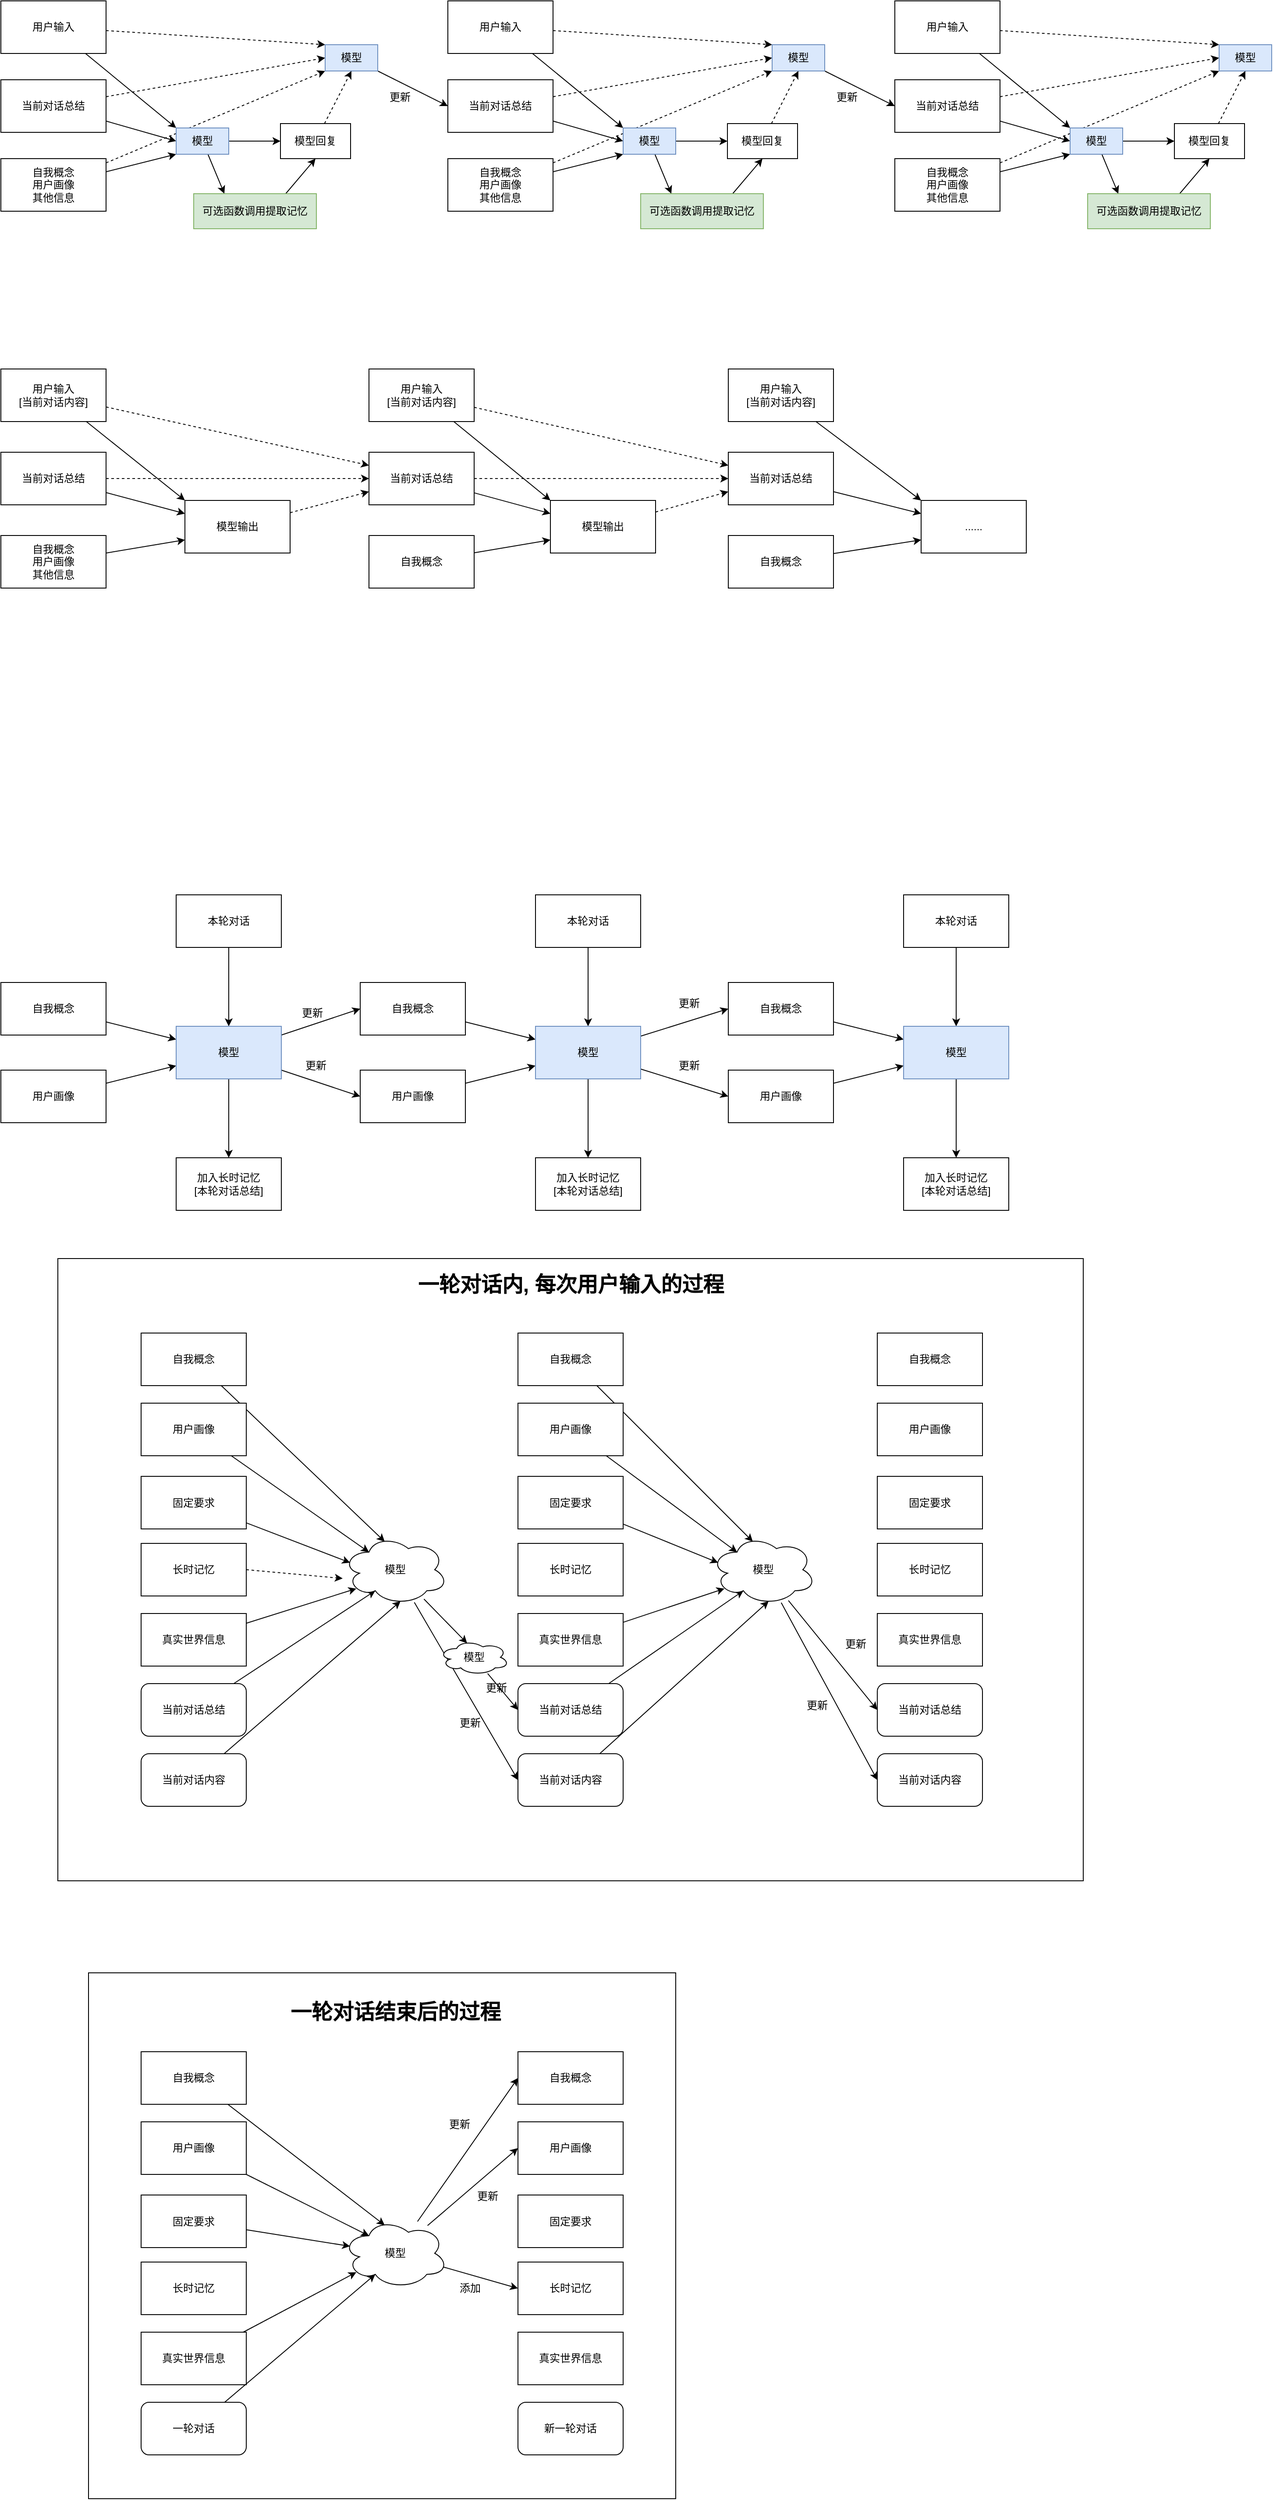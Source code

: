 <mxfile>
    <diagram id="7fxDRhzaZWtfy4DjNToR" name="第 1 页">
        <mxGraphModel dx="1535" dy="547" grid="1" gridSize="10" guides="1" tooltips="1" connect="1" arrows="1" fold="1" page="1" pageScale="1" pageWidth="827" pageHeight="1169" math="0" shadow="0">
            <root>
                <mxCell id="0"/>
                <mxCell id="1" parent="0"/>
                <mxCell id="139" value="" style="whiteSpace=wrap;html=1;" parent="1" vertex="1">
                    <mxGeometry x="145" y="1475" width="1170" height="710" as="geometry"/>
                </mxCell>
                <mxCell id="132" style="edgeStyle=none;html=1;entryX=0.4;entryY=0.1;entryDx=0;entryDy=0;entryPerimeter=0;" parent="1" source="109" target="130" edge="1">
                    <mxGeometry relative="1" as="geometry"/>
                </mxCell>
                <mxCell id="171" value="" style="whiteSpace=wrap;html=1;" parent="1" vertex="1">
                    <mxGeometry x="180" y="2290" width="670" height="600" as="geometry"/>
                </mxCell>
                <mxCell id="113" style="edgeStyle=none;html=1;entryX=0.4;entryY=0.1;entryDx=0;entryDy=0;entryPerimeter=0;" parent="1" source="101" target="105" edge="1">
                    <mxGeometry relative="1" as="geometry"/>
                </mxCell>
                <mxCell id="30" style="edgeStyle=none;html=1;entryX=0;entryY=0.25;entryDx=0;entryDy=0;" parent="1" source="24" target="26" edge="1">
                    <mxGeometry relative="1" as="geometry"/>
                </mxCell>
                <mxCell id="35" style="edgeStyle=none;html=1;entryX=0;entryY=0.5;entryDx=0;entryDy=0;dashed=1;" parent="1" source="24" target="33" edge="1">
                    <mxGeometry relative="1" as="geometry"/>
                </mxCell>
                <mxCell id="24" value="当前对话总结" style="whiteSpace=wrap;html=1;" parent="1" vertex="1">
                    <mxGeometry x="80" y="555" width="120" height="60" as="geometry"/>
                </mxCell>
                <mxCell id="31" style="edgeStyle=none;html=1;entryX=0;entryY=0.75;entryDx=0;entryDy=0;" parent="1" source="25" target="26" edge="1">
                    <mxGeometry relative="1" as="geometry"/>
                </mxCell>
                <mxCell id="25" value="自我概念&lt;br&gt;用户画像&lt;br&gt;其他信息" style="whiteSpace=wrap;html=1;" parent="1" vertex="1">
                    <mxGeometry x="80" y="650" width="120" height="60" as="geometry"/>
                </mxCell>
                <mxCell id="34" style="edgeStyle=none;html=1;entryX=0;entryY=0.75;entryDx=0;entryDy=0;dashed=1;" parent="1" source="26" target="33" edge="1">
                    <mxGeometry relative="1" as="geometry"/>
                </mxCell>
                <mxCell id="26" value="模型输出" style="whiteSpace=wrap;html=1;" parent="1" vertex="1">
                    <mxGeometry x="290" y="610" width="120" height="60" as="geometry"/>
                </mxCell>
                <mxCell id="29" style="edgeStyle=none;html=1;entryX=0;entryY=0;entryDx=0;entryDy=0;" parent="1" source="27" target="26" edge="1">
                    <mxGeometry relative="1" as="geometry"/>
                </mxCell>
                <mxCell id="63" style="edgeStyle=none;html=1;entryX=0;entryY=0.25;entryDx=0;entryDy=0;dashed=1;" parent="1" source="27" target="33" edge="1">
                    <mxGeometry relative="1" as="geometry"/>
                </mxCell>
                <mxCell id="27" value="用户输入&lt;br&gt;[当前对话内容]" style="whiteSpace=wrap;html=1;" parent="1" vertex="1">
                    <mxGeometry x="80" y="460" width="120" height="60" as="geometry"/>
                </mxCell>
                <mxCell id="52" style="edgeStyle=none;html=1;entryX=0;entryY=0.5;entryDx=0;entryDy=0;dashed=1;" parent="1" source="33" target="47" edge="1">
                    <mxGeometry relative="1" as="geometry"/>
                </mxCell>
                <mxCell id="54" style="edgeStyle=none;html=1;entryX=0;entryY=0.25;entryDx=0;entryDy=0;" parent="1" source="33" target="46" edge="1">
                    <mxGeometry relative="1" as="geometry"/>
                </mxCell>
                <mxCell id="33" value="当前对话总结" style="whiteSpace=wrap;html=1;" parent="1" vertex="1">
                    <mxGeometry x="500" y="555" width="120" height="60" as="geometry"/>
                </mxCell>
                <mxCell id="53" style="edgeStyle=none;html=1;entryX=0;entryY=0;entryDx=0;entryDy=0;" parent="1" source="43" target="46" edge="1">
                    <mxGeometry relative="1" as="geometry"/>
                </mxCell>
                <mxCell id="64" style="edgeStyle=none;html=1;entryX=0;entryY=0.25;entryDx=0;entryDy=0;dashed=1;" parent="1" source="43" target="47" edge="1">
                    <mxGeometry relative="1" as="geometry"/>
                </mxCell>
                <mxCell id="43" value="用户输入&lt;br&gt;[当前对话内容]" style="whiteSpace=wrap;html=1;" parent="1" vertex="1">
                    <mxGeometry x="500" y="460" width="120" height="60" as="geometry"/>
                </mxCell>
                <mxCell id="55" style="edgeStyle=none;html=1;entryX=0;entryY=0.75;entryDx=0;entryDy=0;" parent="1" source="44" target="46" edge="1">
                    <mxGeometry relative="1" as="geometry"/>
                </mxCell>
                <mxCell id="44" value="自我概念" style="whiteSpace=wrap;html=1;" parent="1" vertex="1">
                    <mxGeometry x="500" y="650" width="120" height="60" as="geometry"/>
                </mxCell>
                <mxCell id="57" style="edgeStyle=none;html=1;entryX=0;entryY=0.75;entryDx=0;entryDy=0;dashed=1;" parent="1" source="46" target="47" edge="1">
                    <mxGeometry relative="1" as="geometry"/>
                </mxCell>
                <mxCell id="46" value="模型输出" style="whiteSpace=wrap;html=1;" parent="1" vertex="1">
                    <mxGeometry x="707" y="610" width="120" height="60" as="geometry"/>
                </mxCell>
                <mxCell id="60" style="edgeStyle=none;html=1;entryX=0;entryY=0.25;entryDx=0;entryDy=0;" parent="1" source="47" target="58" edge="1">
                    <mxGeometry relative="1" as="geometry"/>
                </mxCell>
                <mxCell id="47" value="当前对话总结" style="whiteSpace=wrap;html=1;" parent="1" vertex="1">
                    <mxGeometry x="910" y="555" width="120" height="60" as="geometry"/>
                </mxCell>
                <mxCell id="59" style="edgeStyle=none;html=1;entryX=0;entryY=0;entryDx=0;entryDy=0;" parent="1" source="48" target="58" edge="1">
                    <mxGeometry relative="1" as="geometry"/>
                </mxCell>
                <mxCell id="48" value="用户输入&lt;br&gt;[当前对话内容]" style="whiteSpace=wrap;html=1;" parent="1" vertex="1">
                    <mxGeometry x="910" y="460" width="120" height="60" as="geometry"/>
                </mxCell>
                <mxCell id="61" style="edgeStyle=none;html=1;entryX=0;entryY=0.75;entryDx=0;entryDy=0;" parent="1" source="49" target="58" edge="1">
                    <mxGeometry relative="1" as="geometry"/>
                </mxCell>
                <mxCell id="49" value="自我概念" style="whiteSpace=wrap;html=1;" parent="1" vertex="1">
                    <mxGeometry x="910" y="650" width="120" height="60" as="geometry"/>
                </mxCell>
                <mxCell id="58" value="......" style="whiteSpace=wrap;html=1;" parent="1" vertex="1">
                    <mxGeometry x="1130" y="610" width="120" height="60" as="geometry"/>
                </mxCell>
                <mxCell id="73" style="edgeStyle=none;html=1;entryX=0;entryY=0.25;entryDx=0;entryDy=0;" parent="1" source="65" target="69" edge="1">
                    <mxGeometry relative="1" as="geometry"/>
                </mxCell>
                <mxCell id="65" value="自我概念" style="whiteSpace=wrap;html=1;" parent="1" vertex="1">
                    <mxGeometry x="80" y="1160" width="120" height="60" as="geometry"/>
                </mxCell>
                <mxCell id="74" style="edgeStyle=none;html=1;entryX=0;entryY=0.75;entryDx=0;entryDy=0;" parent="1" source="66" target="69" edge="1">
                    <mxGeometry relative="1" as="geometry"/>
                </mxCell>
                <mxCell id="66" value="用户画像" style="whiteSpace=wrap;html=1;" parent="1" vertex="1">
                    <mxGeometry x="80" y="1260" width="120" height="60" as="geometry"/>
                </mxCell>
                <mxCell id="70" style="edgeStyle=none;html=1;entryX=0.5;entryY=0;entryDx=0;entryDy=0;" parent="1" source="68" target="69" edge="1">
                    <mxGeometry relative="1" as="geometry"/>
                </mxCell>
                <mxCell id="68" value="本轮对话" style="whiteSpace=wrap;html=1;" parent="1" vertex="1">
                    <mxGeometry x="280" y="1060" width="120" height="60" as="geometry"/>
                </mxCell>
                <mxCell id="72" style="edgeStyle=none;html=1;entryX=0.5;entryY=0;entryDx=0;entryDy=0;" parent="1" source="69" target="71" edge="1">
                    <mxGeometry relative="1" as="geometry"/>
                </mxCell>
                <mxCell id="94" style="edgeStyle=none;html=1;entryX=0;entryY=0.5;entryDx=0;entryDy=0;" parent="1" source="69" target="76" edge="1">
                    <mxGeometry relative="1" as="geometry"/>
                </mxCell>
                <mxCell id="186" style="edgeStyle=none;html=1;entryX=0;entryY=0.5;entryDx=0;entryDy=0;" edge="1" parent="1" source="69" target="78">
                    <mxGeometry relative="1" as="geometry"/>
                </mxCell>
                <mxCell id="69" value="模型" style="whiteSpace=wrap;html=1;fillColor=#dae8fc;strokeColor=#6c8ebf;" parent="1" vertex="1">
                    <mxGeometry x="280" y="1210" width="120" height="60" as="geometry"/>
                </mxCell>
                <mxCell id="71" value="加入长时记忆&lt;br&gt;[本轮对话总结]" style="whiteSpace=wrap;html=1;" parent="1" vertex="1">
                    <mxGeometry x="280" y="1360" width="120" height="60" as="geometry"/>
                </mxCell>
                <mxCell id="75" style="edgeStyle=none;html=1;entryX=0;entryY=0.25;entryDx=0;entryDy=0;" parent="1" source="76" target="82" edge="1">
                    <mxGeometry relative="1" as="geometry"/>
                </mxCell>
                <mxCell id="76" value="自我概念" style="whiteSpace=wrap;html=1;" parent="1" vertex="1">
                    <mxGeometry x="490" y="1160" width="120" height="60" as="geometry"/>
                </mxCell>
                <mxCell id="77" style="edgeStyle=none;html=1;entryX=0;entryY=0.75;entryDx=0;entryDy=0;" parent="1" source="78" target="82" edge="1">
                    <mxGeometry relative="1" as="geometry"/>
                </mxCell>
                <mxCell id="78" value="用户画像" style="whiteSpace=wrap;html=1;" parent="1" vertex="1">
                    <mxGeometry x="490" y="1260" width="120" height="60" as="geometry"/>
                </mxCell>
                <mxCell id="79" style="edgeStyle=none;html=1;entryX=0.5;entryY=0;entryDx=0;entryDy=0;" parent="1" source="80" target="82" edge="1">
                    <mxGeometry relative="1" as="geometry"/>
                </mxCell>
                <mxCell id="80" value="本轮对话" style="whiteSpace=wrap;html=1;" parent="1" vertex="1">
                    <mxGeometry x="690" y="1060" width="120" height="60" as="geometry"/>
                </mxCell>
                <mxCell id="81" style="edgeStyle=none;html=1;entryX=0.5;entryY=0;entryDx=0;entryDy=0;" parent="1" source="82" target="83" edge="1">
                    <mxGeometry relative="1" as="geometry"/>
                </mxCell>
                <mxCell id="96" style="edgeStyle=none;html=1;entryX=0;entryY=0.5;entryDx=0;entryDy=0;" parent="1" source="82" target="85" edge="1">
                    <mxGeometry relative="1" as="geometry"/>
                </mxCell>
                <mxCell id="97" style="edgeStyle=none;html=1;entryX=0;entryY=0.5;entryDx=0;entryDy=0;" parent="1" source="82" target="87" edge="1">
                    <mxGeometry relative="1" as="geometry"/>
                </mxCell>
                <mxCell id="82" value="模型" style="whiteSpace=wrap;html=1;fillColor=#dae8fc;strokeColor=#6c8ebf;" parent="1" vertex="1">
                    <mxGeometry x="690" y="1210" width="120" height="60" as="geometry"/>
                </mxCell>
                <mxCell id="83" value="加入长时记忆&lt;br&gt;[本轮对话总结]" style="whiteSpace=wrap;html=1;" parent="1" vertex="1">
                    <mxGeometry x="690" y="1360" width="120" height="60" as="geometry"/>
                </mxCell>
                <mxCell id="84" style="edgeStyle=none;html=1;entryX=0;entryY=0.25;entryDx=0;entryDy=0;" parent="1" source="85" target="91" edge="1">
                    <mxGeometry relative="1" as="geometry"/>
                </mxCell>
                <mxCell id="85" value="自我概念" style="whiteSpace=wrap;html=1;" parent="1" vertex="1">
                    <mxGeometry x="910" y="1160" width="120" height="60" as="geometry"/>
                </mxCell>
                <mxCell id="86" style="edgeStyle=none;html=1;entryX=0;entryY=0.75;entryDx=0;entryDy=0;" parent="1" source="87" target="91" edge="1">
                    <mxGeometry relative="1" as="geometry"/>
                </mxCell>
                <mxCell id="87" value="用户画像" style="whiteSpace=wrap;html=1;" parent="1" vertex="1">
                    <mxGeometry x="910" y="1260" width="120" height="60" as="geometry"/>
                </mxCell>
                <mxCell id="88" style="edgeStyle=none;html=1;entryX=0.5;entryY=0;entryDx=0;entryDy=0;" parent="1" source="89" target="91" edge="1">
                    <mxGeometry relative="1" as="geometry"/>
                </mxCell>
                <mxCell id="89" value="本轮对话" style="whiteSpace=wrap;html=1;" parent="1" vertex="1">
                    <mxGeometry x="1110" y="1060" width="120" height="60" as="geometry"/>
                </mxCell>
                <mxCell id="90" style="edgeStyle=none;html=1;entryX=0.5;entryY=0;entryDx=0;entryDy=0;" parent="1" source="91" target="92" edge="1">
                    <mxGeometry relative="1" as="geometry"/>
                </mxCell>
                <mxCell id="91" value="模型" style="whiteSpace=wrap;html=1;fillColor=#dae8fc;strokeColor=#6c8ebf;" parent="1" vertex="1">
                    <mxGeometry x="1110" y="1210" width="120" height="60" as="geometry"/>
                </mxCell>
                <mxCell id="92" value="加入长时记忆&lt;br&gt;[本轮对话总结]" style="whiteSpace=wrap;html=1;" parent="1" vertex="1">
                    <mxGeometry x="1110" y="1360" width="120" height="60" as="geometry"/>
                </mxCell>
                <mxCell id="116" style="edgeStyle=none;html=1;dashed=1;exitX=1;exitY=0.5;exitDx=0;exitDy=0;" parent="1" source="98" edge="1">
                    <mxGeometry relative="1" as="geometry">
                        <mxPoint x="470" y="1840" as="targetPoint"/>
                    </mxGeometry>
                </mxCell>
                <mxCell id="98" value="长时记忆" style="whiteSpace=wrap;html=1;" parent="1" vertex="1">
                    <mxGeometry x="240" y="1800" width="120" height="60" as="geometry"/>
                </mxCell>
                <mxCell id="115" style="edgeStyle=none;html=1;entryX=0.07;entryY=0.4;entryDx=0;entryDy=0;entryPerimeter=0;" parent="1" source="99" target="105" edge="1">
                    <mxGeometry relative="1" as="geometry"/>
                </mxCell>
                <mxCell id="99" value="固定要求" style="whiteSpace=wrap;html=1;" parent="1" vertex="1">
                    <mxGeometry x="240" y="1723.5" width="120" height="60" as="geometry"/>
                </mxCell>
                <mxCell id="114" style="edgeStyle=none;html=1;entryX=0.25;entryY=0.25;entryDx=0;entryDy=0;entryPerimeter=0;" parent="1" source="100" target="105" edge="1">
                    <mxGeometry relative="1" as="geometry"/>
                </mxCell>
                <mxCell id="100" value="用户画像" style="whiteSpace=wrap;html=1;" parent="1" vertex="1">
                    <mxGeometry x="240" y="1640" width="120" height="60" as="geometry"/>
                </mxCell>
                <mxCell id="101" value="自我概念" style="whiteSpace=wrap;html=1;" parent="1" vertex="1">
                    <mxGeometry x="240" y="1560" width="120" height="60" as="geometry"/>
                </mxCell>
                <mxCell id="117" style="edgeStyle=none;html=1;entryX=0.13;entryY=0.77;entryDx=0;entryDy=0;entryPerimeter=0;" parent="1" source="102" target="105" edge="1">
                    <mxGeometry relative="1" as="geometry"/>
                </mxCell>
                <mxCell id="102" value="真实世界信息" style="whiteSpace=wrap;html=1;" parent="1" vertex="1">
                    <mxGeometry x="240" y="1880" width="120" height="60" as="geometry"/>
                </mxCell>
                <mxCell id="118" style="edgeStyle=none;html=1;entryX=0.31;entryY=0.8;entryDx=0;entryDy=0;entryPerimeter=0;" parent="1" source="103" target="105" edge="1">
                    <mxGeometry relative="1" as="geometry"/>
                </mxCell>
                <mxCell id="103" value="当前对话总结" style="rounded=1;whiteSpace=wrap;html=1;" parent="1" vertex="1">
                    <mxGeometry x="240" y="1960" width="120" height="60" as="geometry"/>
                </mxCell>
                <mxCell id="119" style="edgeStyle=none;html=1;entryX=0.55;entryY=0.95;entryDx=0;entryDy=0;entryPerimeter=0;" parent="1" source="104" target="105" edge="1">
                    <mxGeometry relative="1" as="geometry"/>
                </mxCell>
                <mxCell id="104" value="当前对话内容" style="rounded=1;whiteSpace=wrap;html=1;" parent="1" vertex="1">
                    <mxGeometry x="240" y="2040" width="120" height="60" as="geometry"/>
                </mxCell>
                <mxCell id="120" style="edgeStyle=none;html=1;entryX=0;entryY=0.5;entryDx=0;entryDy=0;" parent="1" source="105" target="112" edge="1">
                    <mxGeometry relative="1" as="geometry"/>
                </mxCell>
                <mxCell id="179" style="edgeStyle=none;html=1;entryX=0.4;entryY=0.1;entryDx=0;entryDy=0;entryPerimeter=0;" edge="1" parent="1" source="105" target="177">
                    <mxGeometry relative="1" as="geometry"/>
                </mxCell>
                <mxCell id="105" value="模型" style="ellipse;shape=cloud;whiteSpace=wrap;html=1;" parent="1" vertex="1">
                    <mxGeometry x="470" y="1790" width="120" height="80" as="geometry"/>
                </mxCell>
                <mxCell id="106" value="长时记忆" style="whiteSpace=wrap;html=1;" parent="1" vertex="1">
                    <mxGeometry x="670" y="1800" width="120" height="60" as="geometry"/>
                </mxCell>
                <mxCell id="134" style="edgeStyle=none;html=1;entryX=0.07;entryY=0.4;entryDx=0;entryDy=0;entryPerimeter=0;" parent="1" source="107" target="130" edge="1">
                    <mxGeometry relative="1" as="geometry"/>
                </mxCell>
                <mxCell id="107" value="固定要求" style="whiteSpace=wrap;html=1;" parent="1" vertex="1">
                    <mxGeometry x="670" y="1723.5" width="120" height="60" as="geometry"/>
                </mxCell>
                <mxCell id="133" style="edgeStyle=none;html=1;entryX=0.25;entryY=0.25;entryDx=0;entryDy=0;entryPerimeter=0;" parent="1" source="108" target="130" edge="1">
                    <mxGeometry relative="1" as="geometry"/>
                </mxCell>
                <mxCell id="108" value="用户画像" style="whiteSpace=wrap;html=1;" parent="1" vertex="1">
                    <mxGeometry x="670" y="1640" width="120" height="60" as="geometry"/>
                </mxCell>
                <mxCell id="109" value="自我概念" style="whiteSpace=wrap;html=1;" parent="1" vertex="1">
                    <mxGeometry x="670" y="1560" width="120" height="60" as="geometry"/>
                </mxCell>
                <mxCell id="136" style="edgeStyle=none;html=1;entryX=0.13;entryY=0.77;entryDx=0;entryDy=0;entryPerimeter=0;" parent="1" source="110" target="130" edge="1">
                    <mxGeometry relative="1" as="geometry"/>
                </mxCell>
                <mxCell id="110" value="真实世界信息" style="whiteSpace=wrap;html=1;" parent="1" vertex="1">
                    <mxGeometry x="670" y="1880" width="120" height="60" as="geometry"/>
                </mxCell>
                <mxCell id="135" style="edgeStyle=none;html=1;entryX=0.31;entryY=0.8;entryDx=0;entryDy=0;entryPerimeter=0;" parent="1" source="111" target="130" edge="1">
                    <mxGeometry relative="1" as="geometry"/>
                </mxCell>
                <mxCell id="111" value="当前对话总结" style="rounded=1;whiteSpace=wrap;html=1;" parent="1" vertex="1">
                    <mxGeometry x="670" y="1960" width="120" height="60" as="geometry"/>
                </mxCell>
                <mxCell id="131" style="edgeStyle=none;html=1;entryX=0.55;entryY=0.95;entryDx=0;entryDy=0;entryPerimeter=0;" parent="1" source="112" target="130" edge="1">
                    <mxGeometry relative="1" as="geometry"/>
                </mxCell>
                <mxCell id="112" value="当前对话内容" style="rounded=1;whiteSpace=wrap;html=1;" parent="1" vertex="1">
                    <mxGeometry x="670" y="2040" width="120" height="60" as="geometry"/>
                </mxCell>
                <mxCell id="122" value="更新" style="text;html=1;align=center;verticalAlign=middle;resizable=0;points=[];autosize=1;strokeColor=none;fillColor=none;" parent="1" vertex="1">
                    <mxGeometry x="590" y="1990" width="50" height="30" as="geometry"/>
                </mxCell>
                <mxCell id="123" value="长时记忆" style="whiteSpace=wrap;html=1;" parent="1" vertex="1">
                    <mxGeometry x="1080" y="1800" width="120" height="60" as="geometry"/>
                </mxCell>
                <mxCell id="124" value="固定要求" style="whiteSpace=wrap;html=1;" parent="1" vertex="1">
                    <mxGeometry x="1080" y="1723.5" width="120" height="60" as="geometry"/>
                </mxCell>
                <mxCell id="125" value="用户画像" style="whiteSpace=wrap;html=1;" parent="1" vertex="1">
                    <mxGeometry x="1080" y="1640" width="120" height="60" as="geometry"/>
                </mxCell>
                <mxCell id="126" value="自我概念" style="whiteSpace=wrap;html=1;" parent="1" vertex="1">
                    <mxGeometry x="1080" y="1560" width="120" height="60" as="geometry"/>
                </mxCell>
                <mxCell id="127" value="真实世界信息" style="whiteSpace=wrap;html=1;" parent="1" vertex="1">
                    <mxGeometry x="1080" y="1880" width="120" height="60" as="geometry"/>
                </mxCell>
                <mxCell id="128" value="当前对话总结" style="rounded=1;whiteSpace=wrap;html=1;" parent="1" vertex="1">
                    <mxGeometry x="1080" y="1960" width="120" height="60" as="geometry"/>
                </mxCell>
                <mxCell id="129" value="当前对话内容" style="rounded=1;whiteSpace=wrap;html=1;" parent="1" vertex="1">
                    <mxGeometry x="1080" y="2040" width="120" height="60" as="geometry"/>
                </mxCell>
                <mxCell id="137" style="edgeStyle=none;html=1;entryX=0;entryY=0.5;entryDx=0;entryDy=0;" parent="1" source="130" target="128" edge="1">
                    <mxGeometry relative="1" as="geometry"/>
                </mxCell>
                <mxCell id="175" style="edgeStyle=none;html=1;entryX=0;entryY=0.5;entryDx=0;entryDy=0;" parent="1" source="130" target="129" edge="1">
                    <mxGeometry relative="1" as="geometry"/>
                </mxCell>
                <mxCell id="130" value="模型" style="ellipse;shape=cloud;whiteSpace=wrap;html=1;" parent="1" vertex="1">
                    <mxGeometry x="890" y="1790" width="120" height="80" as="geometry"/>
                </mxCell>
                <mxCell id="138" value="更新" style="text;html=1;align=center;verticalAlign=middle;resizable=0;points=[];autosize=1;strokeColor=none;fillColor=none;" parent="1" vertex="1">
                    <mxGeometry x="986.25" y="1970" width="50" height="30" as="geometry"/>
                </mxCell>
                <mxCell id="140" value="&lt;b&gt;&lt;font style=&quot;font-size: 24px;&quot;&gt;一轮对话内, 每次用户输入的过程&lt;/font&gt;&lt;/b&gt;" style="text;strokeColor=none;align=center;fillColor=none;html=1;verticalAlign=middle;whiteSpace=wrap;rounded=0;" parent="1" vertex="1">
                    <mxGeometry x="473.75" y="1490" width="512.5" height="30" as="geometry"/>
                </mxCell>
                <mxCell id="142" value="长时记忆" style="whiteSpace=wrap;html=1;" parent="1" vertex="1">
                    <mxGeometry x="240" y="2620" width="120" height="60" as="geometry"/>
                </mxCell>
                <mxCell id="158" style="edgeStyle=none;html=1;entryX=0.07;entryY=0.4;entryDx=0;entryDy=0;entryPerimeter=0;fontSize=24;" parent="1" source="143" target="149" edge="1">
                    <mxGeometry relative="1" as="geometry"/>
                </mxCell>
                <mxCell id="143" value="固定要求" style="whiteSpace=wrap;html=1;" parent="1" vertex="1">
                    <mxGeometry x="240" y="2543.5" width="120" height="60" as="geometry"/>
                </mxCell>
                <mxCell id="157" style="edgeStyle=none;html=1;entryX=0.25;entryY=0.25;entryDx=0;entryDy=0;entryPerimeter=0;fontSize=24;" parent="1" source="144" target="149" edge="1">
                    <mxGeometry relative="1" as="geometry"/>
                </mxCell>
                <mxCell id="144" value="用户画像" style="whiteSpace=wrap;html=1;" parent="1" vertex="1">
                    <mxGeometry x="240" y="2460" width="120" height="60" as="geometry"/>
                </mxCell>
                <mxCell id="156" style="edgeStyle=none;html=1;entryX=0.4;entryY=0.1;entryDx=0;entryDy=0;entryPerimeter=0;fontSize=24;" parent="1" source="145" target="149" edge="1">
                    <mxGeometry relative="1" as="geometry"/>
                </mxCell>
                <mxCell id="145" value="自我概念" style="whiteSpace=wrap;html=1;" parent="1" vertex="1">
                    <mxGeometry x="240" y="2380" width="120" height="60" as="geometry"/>
                </mxCell>
                <mxCell id="160" style="edgeStyle=none;html=1;entryX=0.13;entryY=0.77;entryDx=0;entryDy=0;entryPerimeter=0;fontSize=24;" parent="1" source="146" target="149" edge="1">
                    <mxGeometry relative="1" as="geometry"/>
                </mxCell>
                <mxCell id="146" value="真实世界信息" style="whiteSpace=wrap;html=1;" parent="1" vertex="1">
                    <mxGeometry x="240" y="2700" width="120" height="60" as="geometry"/>
                </mxCell>
                <mxCell id="169" style="edgeStyle=none;html=1;fontSize=24;entryX=0.31;entryY=0.8;entryDx=0;entryDy=0;entryPerimeter=0;" parent="1" source="147" target="149" edge="1">
                    <mxGeometry relative="1" as="geometry">
                        <mxPoint x="536" y="2646" as="targetPoint"/>
                    </mxGeometry>
                </mxCell>
                <mxCell id="147" value="一轮对话" style="rounded=1;whiteSpace=wrap;html=1;" parent="1" vertex="1">
                    <mxGeometry x="240" y="2780" width="120" height="60" as="geometry"/>
                </mxCell>
                <mxCell id="162" style="edgeStyle=none;html=1;entryX=0;entryY=0.5;entryDx=0;entryDy=0;fontSize=24;" parent="1" source="149" target="153" edge="1">
                    <mxGeometry relative="1" as="geometry"/>
                </mxCell>
                <mxCell id="163" style="edgeStyle=none;html=1;entryX=0;entryY=0.5;entryDx=0;entryDy=0;fontSize=24;" parent="1" source="149" target="152" edge="1">
                    <mxGeometry relative="1" as="geometry"/>
                </mxCell>
                <mxCell id="164" style="edgeStyle=none;html=1;entryX=0;entryY=0.5;entryDx=0;entryDy=0;fontSize=24;" parent="1" source="149" target="150" edge="1">
                    <mxGeometry relative="1" as="geometry"/>
                </mxCell>
                <mxCell id="149" value="模型" style="ellipse;shape=cloud;whiteSpace=wrap;html=1;" parent="1" vertex="1">
                    <mxGeometry x="470" y="2570" width="120" height="80" as="geometry"/>
                </mxCell>
                <mxCell id="150" value="长时记忆" style="whiteSpace=wrap;html=1;" parent="1" vertex="1">
                    <mxGeometry x="670" y="2620" width="120" height="60" as="geometry"/>
                </mxCell>
                <mxCell id="151" value="固定要求" style="whiteSpace=wrap;html=1;" parent="1" vertex="1">
                    <mxGeometry x="670" y="2543.5" width="120" height="60" as="geometry"/>
                </mxCell>
                <mxCell id="152" value="用户画像" style="whiteSpace=wrap;html=1;" parent="1" vertex="1">
                    <mxGeometry x="670" y="2460" width="120" height="60" as="geometry"/>
                </mxCell>
                <mxCell id="153" value="自我概念" style="whiteSpace=wrap;html=1;" parent="1" vertex="1">
                    <mxGeometry x="670" y="2380" width="120" height="60" as="geometry"/>
                </mxCell>
                <mxCell id="154" value="真实世界信息" style="whiteSpace=wrap;html=1;" parent="1" vertex="1">
                    <mxGeometry x="670" y="2700" width="120" height="60" as="geometry"/>
                </mxCell>
                <mxCell id="166" value="更新" style="text;html=1;align=center;verticalAlign=middle;resizable=0;points=[];autosize=1;strokeColor=none;fillColor=none;" parent="1" vertex="1">
                    <mxGeometry x="610" y="2530" width="50" height="30" as="geometry"/>
                </mxCell>
                <mxCell id="167" value="更新" style="text;html=1;align=center;verticalAlign=middle;resizable=0;points=[];autosize=1;strokeColor=none;fillColor=none;" parent="1" vertex="1">
                    <mxGeometry x="577.5" y="2448" width="50" height="30" as="geometry"/>
                </mxCell>
                <mxCell id="168" value="添加" style="text;html=1;align=center;verticalAlign=middle;resizable=0;points=[];autosize=1;strokeColor=none;fillColor=none;" parent="1" vertex="1">
                    <mxGeometry x="590" y="2635" width="50" height="30" as="geometry"/>
                </mxCell>
                <mxCell id="170" value="新一轮对话" style="rounded=1;whiteSpace=wrap;html=1;" parent="1" vertex="1">
                    <mxGeometry x="670" y="2780" width="120" height="60" as="geometry"/>
                </mxCell>
                <mxCell id="172" value="&lt;b&gt;&lt;font style=&quot;font-size: 24px;&quot;&gt;一轮对话结束后的过程&lt;/font&gt;&lt;/b&gt;" style="text;strokeColor=none;align=center;fillColor=none;html=1;verticalAlign=middle;whiteSpace=wrap;rounded=0;" parent="1" vertex="1">
                    <mxGeometry x="273.75" y="2320" width="512.5" height="30" as="geometry"/>
                </mxCell>
                <mxCell id="174" value="更新" style="text;html=1;align=center;verticalAlign=middle;resizable=0;points=[];autosize=1;strokeColor=none;fillColor=none;" parent="1" vertex="1">
                    <mxGeometry x="620" y="1950" width="50" height="30" as="geometry"/>
                </mxCell>
                <mxCell id="176" value="更新" style="text;html=1;align=center;verticalAlign=middle;resizable=0;points=[];autosize=1;strokeColor=none;fillColor=none;" parent="1" vertex="1">
                    <mxGeometry x="1030" y="1900" width="50" height="30" as="geometry"/>
                </mxCell>
                <mxCell id="180" style="edgeStyle=none;html=1;entryX=0;entryY=0.5;entryDx=0;entryDy=0;" edge="1" parent="1" source="177" target="111">
                    <mxGeometry relative="1" as="geometry"/>
                </mxCell>
                <mxCell id="177" value="模型" style="ellipse;shape=cloud;whiteSpace=wrap;html=1;" vertex="1" parent="1">
                    <mxGeometry x="580" y="1910" width="80" height="40" as="geometry"/>
                </mxCell>
                <mxCell id="181" value="更新" style="text;html=1;align=center;verticalAlign=middle;resizable=0;points=[];autosize=1;strokeColor=none;fillColor=none;" vertex="1" parent="1">
                    <mxGeometry x="410" y="1180" width="50" height="30" as="geometry"/>
                </mxCell>
                <mxCell id="184" value="更新" style="text;html=1;align=center;verticalAlign=middle;resizable=0;points=[];autosize=1;strokeColor=none;fillColor=none;" vertex="1" parent="1">
                    <mxGeometry x="840" y="1169" width="50" height="30" as="geometry"/>
                </mxCell>
                <mxCell id="185" value="更新" style="text;html=1;align=center;verticalAlign=middle;resizable=0;points=[];autosize=1;strokeColor=none;fillColor=none;" vertex="1" parent="1">
                    <mxGeometry x="840" y="1240" width="50" height="30" as="geometry"/>
                </mxCell>
                <mxCell id="187" value="更新" style="text;html=1;align=center;verticalAlign=middle;resizable=0;points=[];autosize=1;strokeColor=none;fillColor=none;" vertex="1" parent="1">
                    <mxGeometry x="414" y="1240" width="50" height="30" as="geometry"/>
                </mxCell>
                <mxCell id="195" style="edgeStyle=none;html=1;entryX=0;entryY=0.5;entryDx=0;entryDy=0;" edge="1" parent="1" source="189" target="192">
                    <mxGeometry relative="1" as="geometry"/>
                </mxCell>
                <mxCell id="201" style="edgeStyle=none;html=1;entryX=0;entryY=0.5;entryDx=0;entryDy=0;dashed=1;" edge="1" parent="1" source="189" target="193">
                    <mxGeometry relative="1" as="geometry"/>
                </mxCell>
                <mxCell id="189" value="当前对话总结" style="whiteSpace=wrap;html=1;" vertex="1" parent="1">
                    <mxGeometry x="80" y="130" width="120" height="60" as="geometry"/>
                </mxCell>
                <mxCell id="196" style="edgeStyle=none;html=1;entryX=0;entryY=1;entryDx=0;entryDy=0;" edge="1" parent="1" source="190" target="192">
                    <mxGeometry relative="1" as="geometry"/>
                </mxCell>
                <mxCell id="202" style="edgeStyle=none;html=1;entryX=0;entryY=1;entryDx=0;entryDy=0;dashed=1;" edge="1" parent="1" source="190" target="193">
                    <mxGeometry relative="1" as="geometry"/>
                </mxCell>
                <mxCell id="190" value="自我概念&lt;br&gt;用户画像&lt;br&gt;其他信息" style="whiteSpace=wrap;html=1;" vertex="1" parent="1">
                    <mxGeometry x="80" y="220" width="120" height="60" as="geometry"/>
                </mxCell>
                <mxCell id="194" style="edgeStyle=none;html=1;entryX=0;entryY=0;entryDx=0;entryDy=0;" edge="1" parent="1" source="191" target="192">
                    <mxGeometry relative="1" as="geometry"/>
                </mxCell>
                <mxCell id="200" style="edgeStyle=none;html=1;entryX=0;entryY=0;entryDx=0;entryDy=0;dashed=1;" edge="1" parent="1" source="191" target="193">
                    <mxGeometry relative="1" as="geometry">
                        <mxPoint x="500" y="150.0" as="targetPoint"/>
                    </mxGeometry>
                </mxCell>
                <mxCell id="191" value="用户输入" style="whiteSpace=wrap;html=1;" vertex="1" parent="1">
                    <mxGeometry x="80" y="40" width="120" height="60" as="geometry"/>
                </mxCell>
                <mxCell id="198" style="edgeStyle=none;html=1;entryX=0;entryY=0.5;entryDx=0;entryDy=0;" edge="1" parent="1" source="192" target="197">
                    <mxGeometry relative="1" as="geometry"/>
                </mxCell>
                <mxCell id="239" style="edgeStyle=none;html=1;entryX=0.25;entryY=0;entryDx=0;entryDy=0;" edge="1" parent="1" source="192" target="238">
                    <mxGeometry relative="1" as="geometry"/>
                </mxCell>
                <mxCell id="192" value="模型" style="whiteSpace=wrap;html=1;fillColor=#dae8fc;strokeColor=#6c8ebf;" vertex="1" parent="1">
                    <mxGeometry x="280" y="185" width="60" height="30" as="geometry"/>
                </mxCell>
                <mxCell id="218" style="edgeStyle=none;html=1;entryX=0;entryY=0.5;entryDx=0;entryDy=0;" edge="1" parent="1" source="193" target="206">
                    <mxGeometry relative="1" as="geometry"/>
                </mxCell>
                <mxCell id="193" value="模型" style="whiteSpace=wrap;html=1;fillColor=#dae8fc;strokeColor=#6c8ebf;" vertex="1" parent="1">
                    <mxGeometry x="450" y="90" width="60" height="30" as="geometry"/>
                </mxCell>
                <mxCell id="203" style="edgeStyle=none;html=1;entryX=0.5;entryY=1;entryDx=0;entryDy=0;dashed=1;" edge="1" parent="1" source="197" target="193">
                    <mxGeometry relative="1" as="geometry"/>
                </mxCell>
                <mxCell id="197" value="模型回复" style="whiteSpace=wrap;html=1;" vertex="1" parent="1">
                    <mxGeometry x="399" y="180" width="80" height="40" as="geometry"/>
                </mxCell>
                <mxCell id="204" style="edgeStyle=none;html=1;entryX=0;entryY=0.5;entryDx=0;entryDy=0;" edge="1" parent="1" source="206" target="214">
                    <mxGeometry relative="1" as="geometry"/>
                </mxCell>
                <mxCell id="205" style="edgeStyle=none;html=1;entryX=0;entryY=0.5;entryDx=0;entryDy=0;dashed=1;" edge="1" parent="1" source="206" target="215">
                    <mxGeometry relative="1" as="geometry"/>
                </mxCell>
                <mxCell id="206" value="当前对话总结" style="whiteSpace=wrap;html=1;" vertex="1" parent="1">
                    <mxGeometry x="590" y="130" width="120" height="60" as="geometry"/>
                </mxCell>
                <mxCell id="207" style="edgeStyle=none;html=1;entryX=0;entryY=1;entryDx=0;entryDy=0;" edge="1" parent="1" source="209" target="214">
                    <mxGeometry relative="1" as="geometry"/>
                </mxCell>
                <mxCell id="208" style="edgeStyle=none;html=1;entryX=0;entryY=1;entryDx=0;entryDy=0;dashed=1;" edge="1" parent="1" source="209" target="215">
                    <mxGeometry relative="1" as="geometry"/>
                </mxCell>
                <mxCell id="209" value="自我概念&lt;br&gt;用户画像&lt;br&gt;其他信息" style="whiteSpace=wrap;html=1;" vertex="1" parent="1">
                    <mxGeometry x="590" y="220" width="120" height="60" as="geometry"/>
                </mxCell>
                <mxCell id="210" style="edgeStyle=none;html=1;entryX=0;entryY=0;entryDx=0;entryDy=0;" edge="1" parent="1" source="212" target="214">
                    <mxGeometry relative="1" as="geometry"/>
                </mxCell>
                <mxCell id="211" style="edgeStyle=none;html=1;entryX=0;entryY=0;entryDx=0;entryDy=0;dashed=1;" edge="1" parent="1" source="212" target="215">
                    <mxGeometry relative="1" as="geometry">
                        <mxPoint x="1010" y="150.0" as="targetPoint"/>
                    </mxGeometry>
                </mxCell>
                <mxCell id="212" value="用户输入" style="whiteSpace=wrap;html=1;" vertex="1" parent="1">
                    <mxGeometry x="590" y="40" width="120" height="60" as="geometry"/>
                </mxCell>
                <mxCell id="213" style="edgeStyle=none;html=1;entryX=0;entryY=0.5;entryDx=0;entryDy=0;" edge="1" parent="1" source="214" target="217">
                    <mxGeometry relative="1" as="geometry"/>
                </mxCell>
                <mxCell id="242" style="edgeStyle=none;html=1;entryX=0.25;entryY=0;entryDx=0;entryDy=0;" edge="1" parent="1" source="214" target="241">
                    <mxGeometry relative="1" as="geometry"/>
                </mxCell>
                <mxCell id="214" value="模型" style="whiteSpace=wrap;html=1;fillColor=#dae8fc;strokeColor=#6c8ebf;" vertex="1" parent="1">
                    <mxGeometry x="790" y="185" width="60" height="30" as="geometry"/>
                </mxCell>
                <mxCell id="237" style="edgeStyle=none;html=1;entryX=0;entryY=0.5;entryDx=0;entryDy=0;" edge="1" parent="1" source="215" target="223">
                    <mxGeometry relative="1" as="geometry"/>
                </mxCell>
                <mxCell id="215" value="模型" style="whiteSpace=wrap;html=1;fillColor=#dae8fc;strokeColor=#6c8ebf;" vertex="1" parent="1">
                    <mxGeometry x="960" y="90" width="60" height="30" as="geometry"/>
                </mxCell>
                <mxCell id="216" style="edgeStyle=none;html=1;entryX=0.5;entryY=1;entryDx=0;entryDy=0;dashed=1;" edge="1" parent="1" source="217" target="215">
                    <mxGeometry relative="1" as="geometry"/>
                </mxCell>
                <mxCell id="217" value="模型回复" style="whiteSpace=wrap;html=1;" vertex="1" parent="1">
                    <mxGeometry x="909" y="180" width="80" height="40" as="geometry"/>
                </mxCell>
                <mxCell id="219" value="更新" style="text;html=1;align=center;verticalAlign=middle;resizable=0;points=[];autosize=1;strokeColor=none;fillColor=none;" vertex="1" parent="1">
                    <mxGeometry x="510" y="135" width="50" height="30" as="geometry"/>
                </mxCell>
                <mxCell id="221" style="edgeStyle=none;html=1;entryX=0;entryY=0.5;entryDx=0;entryDy=0;" edge="1" parent="1" source="223" target="231">
                    <mxGeometry relative="1" as="geometry"/>
                </mxCell>
                <mxCell id="222" style="edgeStyle=none;html=1;entryX=0;entryY=0.5;entryDx=0;entryDy=0;dashed=1;" edge="1" parent="1" source="223" target="232">
                    <mxGeometry relative="1" as="geometry"/>
                </mxCell>
                <mxCell id="223" value="当前对话总结" style="whiteSpace=wrap;html=1;" vertex="1" parent="1">
                    <mxGeometry x="1100" y="130" width="120" height="60" as="geometry"/>
                </mxCell>
                <mxCell id="224" style="edgeStyle=none;html=1;entryX=0;entryY=1;entryDx=0;entryDy=0;" edge="1" parent="1" source="226" target="231">
                    <mxGeometry relative="1" as="geometry"/>
                </mxCell>
                <mxCell id="225" style="edgeStyle=none;html=1;entryX=0;entryY=1;entryDx=0;entryDy=0;dashed=1;" edge="1" parent="1" source="226" target="232">
                    <mxGeometry relative="1" as="geometry"/>
                </mxCell>
                <mxCell id="226" value="自我概念&lt;br&gt;用户画像&lt;br&gt;其他信息" style="whiteSpace=wrap;html=1;" vertex="1" parent="1">
                    <mxGeometry x="1100" y="220" width="120" height="60" as="geometry"/>
                </mxCell>
                <mxCell id="227" style="edgeStyle=none;html=1;entryX=0;entryY=0;entryDx=0;entryDy=0;" edge="1" parent="1" source="229" target="231">
                    <mxGeometry relative="1" as="geometry"/>
                </mxCell>
                <mxCell id="228" style="edgeStyle=none;html=1;entryX=0;entryY=0;entryDx=0;entryDy=0;dashed=1;" edge="1" parent="1" source="229" target="232">
                    <mxGeometry relative="1" as="geometry">
                        <mxPoint x="1520" y="150.0" as="targetPoint"/>
                    </mxGeometry>
                </mxCell>
                <mxCell id="229" value="用户输入" style="whiteSpace=wrap;html=1;" vertex="1" parent="1">
                    <mxGeometry x="1100" y="40" width="120" height="60" as="geometry"/>
                </mxCell>
                <mxCell id="230" style="edgeStyle=none;html=1;entryX=0;entryY=0.5;entryDx=0;entryDy=0;" edge="1" parent="1" source="231" target="234">
                    <mxGeometry relative="1" as="geometry"/>
                </mxCell>
                <mxCell id="245" style="edgeStyle=none;html=1;entryX=0.25;entryY=0;entryDx=0;entryDy=0;" edge="1" parent="1" source="231" target="244">
                    <mxGeometry relative="1" as="geometry"/>
                </mxCell>
                <mxCell id="231" value="模型" style="whiteSpace=wrap;html=1;fillColor=#dae8fc;strokeColor=#6c8ebf;" vertex="1" parent="1">
                    <mxGeometry x="1300" y="185" width="60" height="30" as="geometry"/>
                </mxCell>
                <mxCell id="232" value="模型" style="whiteSpace=wrap;html=1;fillColor=#dae8fc;strokeColor=#6c8ebf;" vertex="1" parent="1">
                    <mxGeometry x="1470" y="90" width="60" height="30" as="geometry"/>
                </mxCell>
                <mxCell id="233" style="edgeStyle=none;html=1;entryX=0.5;entryY=1;entryDx=0;entryDy=0;dashed=1;" edge="1" parent="1" source="234" target="232">
                    <mxGeometry relative="1" as="geometry"/>
                </mxCell>
                <mxCell id="234" value="模型回复" style="whiteSpace=wrap;html=1;" vertex="1" parent="1">
                    <mxGeometry x="1419" y="180" width="80" height="40" as="geometry"/>
                </mxCell>
                <mxCell id="236" value="更新" style="text;html=1;align=center;verticalAlign=middle;resizable=0;points=[];autosize=1;strokeColor=none;fillColor=none;" vertex="1" parent="1">
                    <mxGeometry x="1020" y="135" width="50" height="30" as="geometry"/>
                </mxCell>
                <mxCell id="240" style="edgeStyle=none;html=1;exitX=0.75;exitY=0;exitDx=0;exitDy=0;entryX=0.5;entryY=1;entryDx=0;entryDy=0;" edge="1" parent="1" source="238" target="197">
                    <mxGeometry relative="1" as="geometry"/>
                </mxCell>
                <mxCell id="238" value="可选函数调用提取记忆" style="whiteSpace=wrap;html=1;fillColor=#d5e8d4;strokeColor=#82b366;" vertex="1" parent="1">
                    <mxGeometry x="300" y="260" width="140" height="40" as="geometry"/>
                </mxCell>
                <mxCell id="243" style="edgeStyle=none;html=1;exitX=0.75;exitY=0;exitDx=0;exitDy=0;entryX=0.5;entryY=1;entryDx=0;entryDy=0;" edge="1" parent="1" source="241" target="217">
                    <mxGeometry relative="1" as="geometry"/>
                </mxCell>
                <mxCell id="241" value="可选函数调用提取记忆" style="whiteSpace=wrap;html=1;fillColor=#d5e8d4;strokeColor=#82b366;" vertex="1" parent="1">
                    <mxGeometry x="810" y="260" width="140" height="40" as="geometry"/>
                </mxCell>
                <mxCell id="246" style="edgeStyle=none;html=1;exitX=0.75;exitY=0;exitDx=0;exitDy=0;entryX=0.5;entryY=1;entryDx=0;entryDy=0;" edge="1" parent="1" source="244" target="234">
                    <mxGeometry relative="1" as="geometry"/>
                </mxCell>
                <mxCell id="244" value="可选函数调用提取记忆" style="whiteSpace=wrap;html=1;fillColor=#d5e8d4;strokeColor=#82b366;" vertex="1" parent="1">
                    <mxGeometry x="1320" y="260" width="140" height="40" as="geometry"/>
                </mxCell>
            </root>
        </mxGraphModel>
    </diagram>
</mxfile>